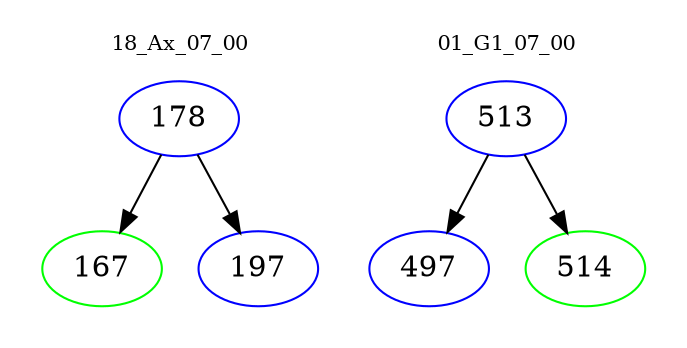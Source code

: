 digraph{
subgraph cluster_0 {
color = white
label = "18_Ax_07_00";
fontsize=10;
T0_178 [label="178", color="blue"]
T0_178 -> T0_167 [color="black"]
T0_167 [label="167", color="green"]
T0_178 -> T0_197 [color="black"]
T0_197 [label="197", color="blue"]
}
subgraph cluster_1 {
color = white
label = "01_G1_07_00";
fontsize=10;
T1_513 [label="513", color="blue"]
T1_513 -> T1_497 [color="black"]
T1_497 [label="497", color="blue"]
T1_513 -> T1_514 [color="black"]
T1_514 [label="514", color="green"]
}
}
